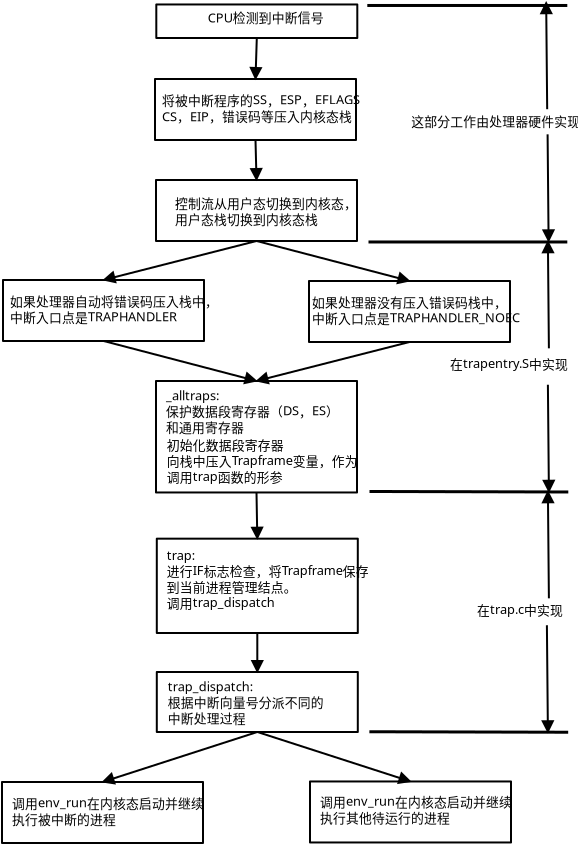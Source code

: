 <?xml version="1.0" encoding="UTF-8"?>
<dia:diagram xmlns:dia="http://www.lysator.liu.se/~alla/dia/">
  <dia:layer name="Background" visible="true">
    <dia:object type="Standard - Box" version="0" id="O0">
      <dia:attribute name="obj_pos">
        <dia:point val="8.45,0.375"/>
      </dia:attribute>
      <dia:attribute name="obj_bb">
        <dia:rectangle val="8.4,0.325;18.55,2.1"/>
      </dia:attribute>
      <dia:attribute name="elem_corner">
        <dia:point val="8.45,0.375"/>
      </dia:attribute>
      <dia:attribute name="elem_width">
        <dia:real val="10.05"/>
      </dia:attribute>
      <dia:attribute name="elem_height">
        <dia:real val="1.675"/>
      </dia:attribute>
      <dia:attribute name="show_background">
        <dia:boolean val="false"/>
      </dia:attribute>
      <dia:attribute name="corner_radius">
        <dia:real val="1.175e-38"/>
      </dia:attribute>
    </dia:object>
    <dia:object type="Standard - Text" version="1" id="O1">
      <dia:attribute name="obj_pos">
        <dia:point val="11.025,1.275"/>
      </dia:attribute>
      <dia:attribute name="obj_bb">
        <dia:rectangle val="11.025,0.711;16.385,1.651"/>
      </dia:attribute>
      <dia:attribute name="text">
        <dia:composite type="text">
          <dia:attribute name="string">
            <dia:string>#CPU检测到中断信号#</dia:string>
          </dia:attribute>
          <dia:attribute name="font">
            <dia:font family="sans" style="0" name="Helvetica"/>
          </dia:attribute>
          <dia:attribute name="height">
            <dia:real val="0.8"/>
          </dia:attribute>
          <dia:attribute name="pos">
            <dia:point val="11.025,1.275"/>
          </dia:attribute>
          <dia:attribute name="color">
            <dia:color val="#000000"/>
          </dia:attribute>
          <dia:attribute name="alignment">
            <dia:enum val="0"/>
          </dia:attribute>
        </dia:composite>
      </dia:attribute>
      <dia:attribute name="valign">
        <dia:enum val="3"/>
      </dia:attribute>
    </dia:object>
    <dia:object type="Standard - Box" version="0" id="O2">
      <dia:attribute name="obj_pos">
        <dia:point val="8.385,4.1"/>
      </dia:attribute>
      <dia:attribute name="obj_bb">
        <dia:rectangle val="8.335,4.05;18.485,7.2"/>
      </dia:attribute>
      <dia:attribute name="elem_corner">
        <dia:point val="8.385,4.1"/>
      </dia:attribute>
      <dia:attribute name="elem_width">
        <dia:real val="10.05"/>
      </dia:attribute>
      <dia:attribute name="elem_height">
        <dia:real val="3.05"/>
      </dia:attribute>
      <dia:attribute name="show_background">
        <dia:boolean val="false"/>
      </dia:attribute>
      <dia:attribute name="corner_radius">
        <dia:real val="1.175e-38"/>
      </dia:attribute>
    </dia:object>
    <dia:object type="Standard - Text" version="1" id="O3">
      <dia:attribute name="obj_pos">
        <dia:point val="8.735,5.414"/>
      </dia:attribute>
      <dia:attribute name="obj_bb">
        <dia:rectangle val="8.735,4.85;18.178,6.59"/>
      </dia:attribute>
      <dia:attribute name="text">
        <dia:composite type="text">
          <dia:attribute name="string">
            <dia:string>#将被中断程序的SS，ESP，EFLAGS
CS，EIP，错误码等压入内核态栈#</dia:string>
          </dia:attribute>
          <dia:attribute name="font">
            <dia:font family="sans" style="0" name="Helvetica"/>
          </dia:attribute>
          <dia:attribute name="height">
            <dia:real val="0.8"/>
          </dia:attribute>
          <dia:attribute name="pos">
            <dia:point val="8.735,5.414"/>
          </dia:attribute>
          <dia:attribute name="color">
            <dia:color val="#000000"/>
          </dia:attribute>
          <dia:attribute name="alignment">
            <dia:enum val="0"/>
          </dia:attribute>
        </dia:composite>
      </dia:attribute>
      <dia:attribute name="valign">
        <dia:enum val="3"/>
      </dia:attribute>
    </dia:object>
    <dia:object type="Standard - Box" version="0" id="O4">
      <dia:attribute name="obj_pos">
        <dia:point val="8.435,9.15"/>
      </dia:attribute>
      <dia:attribute name="obj_bb">
        <dia:rectangle val="8.385,9.1;18.535,12.25"/>
      </dia:attribute>
      <dia:attribute name="elem_corner">
        <dia:point val="8.435,9.15"/>
      </dia:attribute>
      <dia:attribute name="elem_width">
        <dia:real val="10.05"/>
      </dia:attribute>
      <dia:attribute name="elem_height">
        <dia:real val="3.05"/>
      </dia:attribute>
      <dia:attribute name="show_background">
        <dia:boolean val="false"/>
      </dia:attribute>
      <dia:attribute name="corner_radius">
        <dia:real val="1.175e-38"/>
      </dia:attribute>
    </dia:object>
    <dia:object type="Standard - Text" version="1" id="O5">
      <dia:attribute name="obj_pos">
        <dia:point val="9.385,10.564"/>
      </dia:attribute>
      <dia:attribute name="obj_bb">
        <dia:rectangle val="9.385,10.0;17.735,11.716"/>
      </dia:attribute>
      <dia:attribute name="text">
        <dia:composite type="text">
          <dia:attribute name="string">
            <dia:string>#控制流从用户态切换到内核态，
用户态栈切换到内核态栈#</dia:string>
          </dia:attribute>
          <dia:attribute name="font">
            <dia:font family="sans" style="0" name="Helvetica"/>
          </dia:attribute>
          <dia:attribute name="height">
            <dia:real val="0.8"/>
          </dia:attribute>
          <dia:attribute name="pos">
            <dia:point val="9.385,10.564"/>
          </dia:attribute>
          <dia:attribute name="color">
            <dia:color val="#000000"/>
          </dia:attribute>
          <dia:attribute name="alignment">
            <dia:enum val="0"/>
          </dia:attribute>
        </dia:composite>
      </dia:attribute>
      <dia:attribute name="valign">
        <dia:enum val="3"/>
      </dia:attribute>
    </dia:object>
    <dia:object type="Standard - Box" version="0" id="O6">
      <dia:attribute name="obj_pos">
        <dia:point val="8.435,19.2"/>
      </dia:attribute>
      <dia:attribute name="obj_bb">
        <dia:rectangle val="8.385,19.15;18.535,24.825"/>
      </dia:attribute>
      <dia:attribute name="elem_corner">
        <dia:point val="8.435,19.2"/>
      </dia:attribute>
      <dia:attribute name="elem_width">
        <dia:real val="10.05"/>
      </dia:attribute>
      <dia:attribute name="elem_height">
        <dia:real val="5.575"/>
      </dia:attribute>
      <dia:attribute name="show_background">
        <dia:boolean val="false"/>
      </dia:attribute>
      <dia:attribute name="corner_radius">
        <dia:real val="1.175e-38"/>
      </dia:attribute>
    </dia:object>
    <dia:object type="Standard - Text" version="1" id="O7">
      <dia:attribute name="obj_pos">
        <dia:point val="8.935,20.164"/>
      </dia:attribute>
      <dia:attribute name="obj_bb">
        <dia:rectangle val="8.935,19.607;17.056,22.139"/>
      </dia:attribute>
      <dia:attribute name="text">
        <dia:composite type="text">
          <dia:attribute name="string">
            <dia:string>#_alltraps:
保护数据段寄存器（DS，ES）
和通用寄存器#</dia:string>
          </dia:attribute>
          <dia:attribute name="font">
            <dia:font family="sans" style="0" name="Helvetica"/>
          </dia:attribute>
          <dia:attribute name="height">
            <dia:real val="0.8"/>
          </dia:attribute>
          <dia:attribute name="pos">
            <dia:point val="8.935,20.164"/>
          </dia:attribute>
          <dia:attribute name="color">
            <dia:color val="#000000"/>
          </dia:attribute>
          <dia:attribute name="alignment">
            <dia:enum val="0"/>
          </dia:attribute>
        </dia:composite>
      </dia:attribute>
      <dia:attribute name="valign">
        <dia:enum val="3"/>
      </dia:attribute>
    </dia:object>
    <dia:object type="Standard - Text" version="1" id="O8">
      <dia:attribute name="obj_pos">
        <dia:point val="8.975,22.649"/>
      </dia:attribute>
      <dia:attribute name="obj_bb">
        <dia:rectangle val="8.975,22.085;17.906,24.617"/>
      </dia:attribute>
      <dia:attribute name="text">
        <dia:composite type="text">
          <dia:attribute name="string">
            <dia:string>#初始化数据段寄存器
向栈中压入Trapframe变量，作为
调用trap函数的形参#</dia:string>
          </dia:attribute>
          <dia:attribute name="font">
            <dia:font family="sans" style="0" name="Helvetica"/>
          </dia:attribute>
          <dia:attribute name="height">
            <dia:real val="0.8"/>
          </dia:attribute>
          <dia:attribute name="pos">
            <dia:point val="8.975,22.649"/>
          </dia:attribute>
          <dia:attribute name="color">
            <dia:color val="#000000"/>
          </dia:attribute>
          <dia:attribute name="alignment">
            <dia:enum val="0"/>
          </dia:attribute>
        </dia:composite>
      </dia:attribute>
      <dia:attribute name="valign">
        <dia:enum val="3"/>
      </dia:attribute>
    </dia:object>
    <dia:object type="Standard - Box" version="0" id="O9">
      <dia:attribute name="obj_pos">
        <dia:point val="8.475,27.085"/>
      </dia:attribute>
      <dia:attribute name="obj_bb">
        <dia:rectangle val="8.425,27.035;18.575,31.85"/>
      </dia:attribute>
      <dia:attribute name="elem_corner">
        <dia:point val="8.475,27.085"/>
      </dia:attribute>
      <dia:attribute name="elem_width">
        <dia:real val="10.05"/>
      </dia:attribute>
      <dia:attribute name="elem_height">
        <dia:real val="4.715"/>
      </dia:attribute>
      <dia:attribute name="show_background">
        <dia:boolean val="false"/>
      </dia:attribute>
      <dia:attribute name="corner_radius">
        <dia:real val="1.175e-38"/>
      </dia:attribute>
    </dia:object>
    <dia:object type="Standard - Text" version="1" id="O10">
      <dia:attribute name="obj_pos">
        <dia:point val="8.975,28.149"/>
      </dia:attribute>
      <dia:attribute name="obj_bb">
        <dia:rectangle val="8.975,27.59;18.414,30.924"/>
      </dia:attribute>
      <dia:attribute name="text">
        <dia:composite type="text">
          <dia:attribute name="string">
            <dia:string>#trap:
进行IF标志检查，将Trapframe保存
到当前进程管理结点。
调用trap_dispatch#</dia:string>
          </dia:attribute>
          <dia:attribute name="font">
            <dia:font family="sans" style="0" name="Helvetica"/>
          </dia:attribute>
          <dia:attribute name="height">
            <dia:real val="0.8"/>
          </dia:attribute>
          <dia:attribute name="pos">
            <dia:point val="8.975,28.149"/>
          </dia:attribute>
          <dia:attribute name="color">
            <dia:color val="#000000"/>
          </dia:attribute>
          <dia:attribute name="alignment">
            <dia:enum val="0"/>
          </dia:attribute>
        </dia:composite>
      </dia:attribute>
      <dia:attribute name="valign">
        <dia:enum val="3"/>
      </dia:attribute>
    </dia:object>
    <dia:object type="Standard - Box" version="0" id="O11">
      <dia:attribute name="obj_pos">
        <dia:point val="8.475,33.75"/>
      </dia:attribute>
      <dia:attribute name="obj_bb">
        <dia:rectangle val="8.425,33.7;18.575,36.8"/>
      </dia:attribute>
      <dia:attribute name="elem_corner">
        <dia:point val="8.475,33.75"/>
      </dia:attribute>
      <dia:attribute name="elem_width">
        <dia:real val="10.05"/>
      </dia:attribute>
      <dia:attribute name="elem_height">
        <dia:real val="3"/>
      </dia:attribute>
      <dia:attribute name="show_background">
        <dia:boolean val="false"/>
      </dia:attribute>
      <dia:attribute name="corner_radius">
        <dia:real val="1.175e-38"/>
      </dia:attribute>
    </dia:object>
    <dia:object type="Standard - Text" version="1" id="O12">
      <dia:attribute name="obj_pos">
        <dia:point val="9.025,34.712"/>
      </dia:attribute>
      <dia:attribute name="obj_bb">
        <dia:rectangle val="9.025,34.155;16.182,36.679"/>
      </dia:attribute>
      <dia:attribute name="text">
        <dia:composite type="text">
          <dia:attribute name="string">
            <dia:string>#trap_dispatch:
根据中断向量号分派不同的
中断处理过程#</dia:string>
          </dia:attribute>
          <dia:attribute name="font">
            <dia:font family="sans" style="0" name="Helvetica"/>
          </dia:attribute>
          <dia:attribute name="height">
            <dia:real val="0.8"/>
          </dia:attribute>
          <dia:attribute name="pos">
            <dia:point val="9.025,34.712"/>
          </dia:attribute>
          <dia:attribute name="color">
            <dia:color val="#000000"/>
          </dia:attribute>
          <dia:attribute name="alignment">
            <dia:enum val="0"/>
          </dia:attribute>
        </dia:composite>
      </dia:attribute>
      <dia:attribute name="valign">
        <dia:enum val="3"/>
      </dia:attribute>
    </dia:object>
    <dia:object type="Standard - Box" version="0" id="O13">
      <dia:attribute name="obj_pos">
        <dia:point val="0.735,39.25"/>
      </dia:attribute>
      <dia:attribute name="obj_bb">
        <dia:rectangle val="0.685,39.2;10.835,42.35"/>
      </dia:attribute>
      <dia:attribute name="elem_corner">
        <dia:point val="0.735,39.25"/>
      </dia:attribute>
      <dia:attribute name="elem_width">
        <dia:real val="10.05"/>
      </dia:attribute>
      <dia:attribute name="elem_height">
        <dia:real val="3.05"/>
      </dia:attribute>
      <dia:attribute name="show_background">
        <dia:boolean val="false"/>
      </dia:attribute>
      <dia:attribute name="corner_radius">
        <dia:real val="1.175e-38"/>
      </dia:attribute>
    </dia:object>
    <dia:object type="Standard - Text" version="1" id="O14">
      <dia:attribute name="obj_pos">
        <dia:point val="1.235,40.564"/>
      </dia:attribute>
      <dia:attribute name="obj_bb">
        <dia:rectangle val="1.235,40;10.141,41.728"/>
      </dia:attribute>
      <dia:attribute name="text">
        <dia:composite type="text">
          <dia:attribute name="string">
            <dia:string>#调用env_run在内核态启动并继续
执行被中断的进程#</dia:string>
          </dia:attribute>
          <dia:attribute name="font">
            <dia:font family="sans" style="0" name="Helvetica"/>
          </dia:attribute>
          <dia:attribute name="height">
            <dia:real val="0.8"/>
          </dia:attribute>
          <dia:attribute name="pos">
            <dia:point val="1.235,40.564"/>
          </dia:attribute>
          <dia:attribute name="color">
            <dia:color val="#000000"/>
          </dia:attribute>
          <dia:attribute name="alignment">
            <dia:enum val="0"/>
          </dia:attribute>
        </dia:composite>
      </dia:attribute>
      <dia:attribute name="valign">
        <dia:enum val="3"/>
      </dia:attribute>
    </dia:object>
    <dia:object type="Standard - Box" version="0" id="O15">
      <dia:attribute name="obj_pos">
        <dia:point val="0.785,14.15"/>
      </dia:attribute>
      <dia:attribute name="obj_bb">
        <dia:rectangle val="0.735,14.1;10.885,17.25"/>
      </dia:attribute>
      <dia:attribute name="elem_corner">
        <dia:point val="0.785,14.15"/>
      </dia:attribute>
      <dia:attribute name="elem_width">
        <dia:real val="10.05"/>
      </dia:attribute>
      <dia:attribute name="elem_height">
        <dia:real val="3.05"/>
      </dia:attribute>
      <dia:attribute name="show_background">
        <dia:boolean val="false"/>
      </dia:attribute>
      <dia:attribute name="corner_radius">
        <dia:real val="1.175e-38"/>
      </dia:attribute>
    </dia:object>
    <dia:object type="Standard - Box" version="0" id="O16">
      <dia:attribute name="obj_pos">
        <dia:point val="16.085,14.2"/>
      </dia:attribute>
      <dia:attribute name="obj_bb">
        <dia:rectangle val="16.035,14.15;26.185,17.3"/>
      </dia:attribute>
      <dia:attribute name="elem_corner">
        <dia:point val="16.085,14.2"/>
      </dia:attribute>
      <dia:attribute name="elem_width">
        <dia:real val="10.05"/>
      </dia:attribute>
      <dia:attribute name="elem_height">
        <dia:real val="3.05"/>
      </dia:attribute>
      <dia:attribute name="show_background">
        <dia:boolean val="false"/>
      </dia:attribute>
      <dia:attribute name="corner_radius">
        <dia:real val="1.175e-38"/>
      </dia:attribute>
    </dia:object>
    <dia:object type="Standard - Text" version="1" id="O17">
      <dia:attribute name="obj_pos">
        <dia:point val="1.135,15.464"/>
      </dia:attribute>
      <dia:attribute name="obj_bb">
        <dia:rectangle val="1.135,14.9;10.678,16.628"/>
      </dia:attribute>
      <dia:attribute name="text">
        <dia:composite type="text">
          <dia:attribute name="string">
            <dia:string>#如果处理器自动将错误码压入栈中，
中断入口点是TRAPHANDLER#</dia:string>
          </dia:attribute>
          <dia:attribute name="font">
            <dia:font family="sans" style="0" name="Helvetica"/>
          </dia:attribute>
          <dia:attribute name="height">
            <dia:real val="0.8"/>
          </dia:attribute>
          <dia:attribute name="pos">
            <dia:point val="1.135,15.464"/>
          </dia:attribute>
          <dia:attribute name="color">
            <dia:color val="#000000"/>
          </dia:attribute>
          <dia:attribute name="alignment">
            <dia:enum val="0"/>
          </dia:attribute>
        </dia:composite>
      </dia:attribute>
      <dia:attribute name="valign">
        <dia:enum val="3"/>
      </dia:attribute>
    </dia:object>
    <dia:object type="Standard - Text" version="1" id="O18">
      <dia:attribute name="obj_pos">
        <dia:point val="16.235,15.514"/>
      </dia:attribute>
      <dia:attribute name="obj_bb">
        <dia:rectangle val="16.235,14.95;26.096,16.678"/>
      </dia:attribute>
      <dia:attribute name="text">
        <dia:composite type="text">
          <dia:attribute name="string">
            <dia:string>#如果处理器没有压入错误码栈中，
中断入口点是TRAPHANDLER_NOEC#</dia:string>
          </dia:attribute>
          <dia:attribute name="font">
            <dia:font family="sans" style="0" name="Helvetica"/>
          </dia:attribute>
          <dia:attribute name="height">
            <dia:real val="0.8"/>
          </dia:attribute>
          <dia:attribute name="pos">
            <dia:point val="16.235,15.514"/>
          </dia:attribute>
          <dia:attribute name="color">
            <dia:color val="#000000"/>
          </dia:attribute>
          <dia:attribute name="alignment">
            <dia:enum val="0"/>
          </dia:attribute>
        </dia:composite>
      </dia:attribute>
      <dia:attribute name="valign">
        <dia:enum val="3"/>
      </dia:attribute>
    </dia:object>
    <dia:object type="Standard - Box" version="0" id="O19">
      <dia:attribute name="obj_pos">
        <dia:point val="16.135,39.225"/>
      </dia:attribute>
      <dia:attribute name="obj_bb">
        <dia:rectangle val="16.085,39.175;26.235,42.325"/>
      </dia:attribute>
      <dia:attribute name="elem_corner">
        <dia:point val="16.135,39.225"/>
      </dia:attribute>
      <dia:attribute name="elem_width">
        <dia:real val="10.05"/>
      </dia:attribute>
      <dia:attribute name="elem_height">
        <dia:real val="3.05"/>
      </dia:attribute>
      <dia:attribute name="show_background">
        <dia:boolean val="false"/>
      </dia:attribute>
      <dia:attribute name="corner_radius">
        <dia:real val="1.175e-38"/>
      </dia:attribute>
    </dia:object>
    <dia:object type="Standard - Text" version="1" id="O20">
      <dia:attribute name="obj_pos">
        <dia:point val="16.635,40.489"/>
      </dia:attribute>
      <dia:attribute name="obj_bb">
        <dia:rectangle val="16.635,39.925;25.541,41.653"/>
      </dia:attribute>
      <dia:attribute name="text">
        <dia:composite type="text">
          <dia:attribute name="string">
            <dia:string>#调用env_run在内核态启动并继续
执行其他待运行的进程#</dia:string>
          </dia:attribute>
          <dia:attribute name="font">
            <dia:font family="sans" style="0" name="Helvetica"/>
          </dia:attribute>
          <dia:attribute name="height">
            <dia:real val="0.8"/>
          </dia:attribute>
          <dia:attribute name="pos">
            <dia:point val="16.635,40.489"/>
          </dia:attribute>
          <dia:attribute name="color">
            <dia:color val="#000000"/>
          </dia:attribute>
          <dia:attribute name="alignment">
            <dia:enum val="0"/>
          </dia:attribute>
        </dia:composite>
      </dia:attribute>
      <dia:attribute name="valign">
        <dia:enum val="3"/>
      </dia:attribute>
    </dia:object>
    <dia:object type="Standard - Line" version="0" id="O21">
      <dia:attribute name="obj_pos">
        <dia:point val="13.41,7.15"/>
      </dia:attribute>
      <dia:attribute name="obj_bb">
        <dia:rectangle val="12.959,7.099;13.961,9.212"/>
      </dia:attribute>
      <dia:attribute name="conn_endpoints">
        <dia:point val="13.41,7.15"/>
        <dia:point val="13.46,9.15"/>
      </dia:attribute>
      <dia:attribute name="numcp">
        <dia:int val="1"/>
      </dia:attribute>
      <dia:attribute name="end_arrow">
        <dia:enum val="3"/>
      </dia:attribute>
      <dia:attribute name="end_arrow_length">
        <dia:real val="0.5"/>
      </dia:attribute>
      <dia:attribute name="end_arrow_width">
        <dia:real val="0.5"/>
      </dia:attribute>
      <dia:connections>
        <dia:connection handle="0" to="O2" connection="6"/>
        <dia:connection handle="1" to="O4" connection="1"/>
      </dia:connections>
    </dia:object>
    <dia:object type="Standard - Line" version="0" id="O22">
      <dia:attribute name="obj_pos">
        <dia:point val="13.46,12.2"/>
      </dia:attribute>
      <dia:attribute name="obj_bb">
        <dia:rectangle val="5.638,12.139;13.521,14.647"/>
      </dia:attribute>
      <dia:attribute name="conn_endpoints">
        <dia:point val="13.46,12.2"/>
        <dia:point val="5.81,14.15"/>
      </dia:attribute>
      <dia:attribute name="numcp">
        <dia:int val="1"/>
      </dia:attribute>
      <dia:attribute name="end_arrow">
        <dia:enum val="3"/>
      </dia:attribute>
      <dia:attribute name="end_arrow_length">
        <dia:real val="0.5"/>
      </dia:attribute>
      <dia:attribute name="end_arrow_width">
        <dia:real val="0.5"/>
      </dia:attribute>
      <dia:connections>
        <dia:connection handle="0" to="O4" connection="6"/>
        <dia:connection handle="1" to="O15" connection="1"/>
      </dia:connections>
    </dia:object>
    <dia:object type="Standard - Line" version="0" id="O23">
      <dia:attribute name="obj_pos">
        <dia:point val="13.46,12.2"/>
      </dia:attribute>
      <dia:attribute name="obj_bb">
        <dia:rectangle val="13.399,12.139;21.285,14.696"/>
      </dia:attribute>
      <dia:attribute name="conn_endpoints">
        <dia:point val="13.46,12.2"/>
        <dia:point val="21.11,14.2"/>
      </dia:attribute>
      <dia:attribute name="numcp">
        <dia:int val="1"/>
      </dia:attribute>
      <dia:attribute name="end_arrow">
        <dia:enum val="3"/>
      </dia:attribute>
      <dia:attribute name="end_arrow_length">
        <dia:real val="0.5"/>
      </dia:attribute>
      <dia:attribute name="end_arrow_width">
        <dia:real val="0.5"/>
      </dia:attribute>
      <dia:connections>
        <dia:connection handle="0" to="O4" connection="6"/>
        <dia:connection handle="1" to="O16" connection="1"/>
      </dia:connections>
    </dia:object>
    <dia:object type="Standard - Line" version="0" id="O24">
      <dia:attribute name="obj_pos">
        <dia:point val="5.81,17.2"/>
      </dia:attribute>
      <dia:attribute name="obj_bb">
        <dia:rectangle val="5.749,17.139;13.635,19.696"/>
      </dia:attribute>
      <dia:attribute name="conn_endpoints">
        <dia:point val="5.81,17.2"/>
        <dia:point val="13.46,19.2"/>
      </dia:attribute>
      <dia:attribute name="numcp">
        <dia:int val="1"/>
      </dia:attribute>
      <dia:attribute name="end_arrow">
        <dia:enum val="3"/>
      </dia:attribute>
      <dia:attribute name="end_arrow_length">
        <dia:real val="0.5"/>
      </dia:attribute>
      <dia:attribute name="end_arrow_width">
        <dia:real val="0.5"/>
      </dia:attribute>
      <dia:connections>
        <dia:connection handle="0" to="O15" connection="6"/>
        <dia:connection handle="1" to="O6" connection="1"/>
      </dia:connections>
    </dia:object>
    <dia:object type="Standard - Line" version="0" id="O25">
      <dia:attribute name="obj_pos">
        <dia:point val="21.11,17.25"/>
      </dia:attribute>
      <dia:attribute name="obj_bb">
        <dia:rectangle val="13.288,17.189;21.171,19.697"/>
      </dia:attribute>
      <dia:attribute name="conn_endpoints">
        <dia:point val="21.11,17.25"/>
        <dia:point val="13.46,19.2"/>
      </dia:attribute>
      <dia:attribute name="numcp">
        <dia:int val="1"/>
      </dia:attribute>
      <dia:attribute name="end_arrow">
        <dia:enum val="3"/>
      </dia:attribute>
      <dia:attribute name="end_arrow_length">
        <dia:real val="0.5"/>
      </dia:attribute>
      <dia:attribute name="end_arrow_width">
        <dia:real val="0.5"/>
      </dia:attribute>
      <dia:connections>
        <dia:connection handle="0" to="O16" connection="6"/>
        <dia:connection handle="1" to="O6" connection="1"/>
      </dia:connections>
    </dia:object>
    <dia:object type="Standard - Line" version="0" id="O26">
      <dia:attribute name="obj_pos">
        <dia:point val="13.46,24.775"/>
      </dia:attribute>
      <dia:attribute name="obj_bb">
        <dia:rectangle val="12.999,24.724;14.001,27.144"/>
      </dia:attribute>
      <dia:attribute name="conn_endpoints">
        <dia:point val="13.46,24.775"/>
        <dia:point val="13.5,27.085"/>
      </dia:attribute>
      <dia:attribute name="numcp">
        <dia:int val="1"/>
      </dia:attribute>
      <dia:attribute name="end_arrow">
        <dia:enum val="3"/>
      </dia:attribute>
      <dia:attribute name="end_arrow_length">
        <dia:real val="0.5"/>
      </dia:attribute>
      <dia:attribute name="end_arrow_width">
        <dia:real val="0.5"/>
      </dia:attribute>
      <dia:connections>
        <dia:connection handle="0" to="O6" connection="6"/>
        <dia:connection handle="1" to="O9" connection="1"/>
      </dia:connections>
    </dia:object>
    <dia:object type="Standard - Line" version="0" id="O27">
      <dia:attribute name="obj_pos">
        <dia:point val="13.5,31.8"/>
      </dia:attribute>
      <dia:attribute name="obj_bb">
        <dia:rectangle val="13,31.75;14,33.8"/>
      </dia:attribute>
      <dia:attribute name="conn_endpoints">
        <dia:point val="13.5,31.8"/>
        <dia:point val="13.5,33.75"/>
      </dia:attribute>
      <dia:attribute name="numcp">
        <dia:int val="1"/>
      </dia:attribute>
      <dia:attribute name="end_arrow">
        <dia:enum val="3"/>
      </dia:attribute>
      <dia:attribute name="end_arrow_length">
        <dia:real val="0.5"/>
      </dia:attribute>
      <dia:attribute name="end_arrow_width">
        <dia:real val="0.5"/>
      </dia:attribute>
      <dia:connections>
        <dia:connection handle="0" to="O9" connection="6"/>
        <dia:connection handle="1" to="O11" connection="1"/>
      </dia:connections>
    </dia:object>
    <dia:object type="Standard - Line" version="0" id="O28">
      <dia:attribute name="obj_pos">
        <dia:point val="13.5,36.75"/>
      </dia:attribute>
      <dia:attribute name="obj_bb">
        <dia:rectangle val="5.559,36.687;13.563,39.741"/>
      </dia:attribute>
      <dia:attribute name="conn_endpoints">
        <dia:point val="13.5,36.75"/>
        <dia:point val="5.76,39.25"/>
      </dia:attribute>
      <dia:attribute name="numcp">
        <dia:int val="1"/>
      </dia:attribute>
      <dia:attribute name="end_arrow">
        <dia:enum val="3"/>
      </dia:attribute>
      <dia:attribute name="end_arrow_length">
        <dia:real val="0.5"/>
      </dia:attribute>
      <dia:attribute name="end_arrow_width">
        <dia:real val="0.5"/>
      </dia:attribute>
      <dia:connections>
        <dia:connection handle="0" to="O11" connection="6"/>
        <dia:connection handle="1" to="O13" connection="1"/>
      </dia:connections>
    </dia:object>
    <dia:object type="Standard - Line" version="0" id="O29">
      <dia:attribute name="obj_pos">
        <dia:point val="13.5,36.75"/>
      </dia:attribute>
      <dia:attribute name="obj_bb">
        <dia:rectangle val="13.437,36.687;21.361,39.716"/>
      </dia:attribute>
      <dia:attribute name="conn_endpoints">
        <dia:point val="13.5,36.75"/>
        <dia:point val="21.16,39.225"/>
      </dia:attribute>
      <dia:attribute name="numcp">
        <dia:int val="1"/>
      </dia:attribute>
      <dia:attribute name="end_arrow">
        <dia:enum val="3"/>
      </dia:attribute>
      <dia:attribute name="end_arrow_length">
        <dia:real val="0.5"/>
      </dia:attribute>
      <dia:attribute name="end_arrow_width">
        <dia:real val="0.5"/>
      </dia:attribute>
      <dia:connections>
        <dia:connection handle="0" to="O11" connection="6"/>
        <dia:connection handle="1" to="O19" connection="1"/>
      </dia:connections>
    </dia:object>
    <dia:object type="Standard - Line" version="0" id="O30">
      <dia:attribute name="obj_pos">
        <dia:point val="13.475,2.05"/>
      </dia:attribute>
      <dia:attribute name="obj_bb">
        <dia:rectangle val="12.909,1.998;13.911,4.166"/>
      </dia:attribute>
      <dia:attribute name="conn_endpoints">
        <dia:point val="13.475,2.05"/>
        <dia:point val="13.41,4.1"/>
      </dia:attribute>
      <dia:attribute name="numcp">
        <dia:int val="1"/>
      </dia:attribute>
      <dia:attribute name="end_arrow">
        <dia:enum val="3"/>
      </dia:attribute>
      <dia:attribute name="end_arrow_length">
        <dia:real val="0.5"/>
      </dia:attribute>
      <dia:attribute name="end_arrow_width">
        <dia:real val="0.5"/>
      </dia:attribute>
      <dia:connections>
        <dia:connection handle="0" to="O0" connection="6"/>
        <dia:connection handle="1" to="O2" connection="1"/>
      </dia:connections>
    </dia:object>
    <dia:object type="Standard - Line" version="0" id="O31">
      <dia:attribute name="obj_pos">
        <dia:point val="19,0.425"/>
      </dia:attribute>
      <dia:attribute name="obj_bb">
        <dia:rectangle val="18.925,0.35;29.075,0.5"/>
      </dia:attribute>
      <dia:attribute name="conn_endpoints">
        <dia:point val="19,0.425"/>
        <dia:point val="29,0.425"/>
      </dia:attribute>
      <dia:attribute name="numcp">
        <dia:int val="1"/>
      </dia:attribute>
      <dia:attribute name="line_width">
        <dia:real val="0.15"/>
      </dia:attribute>
    </dia:object>
    <dia:object type="Standard - Line" version="0" id="O32">
      <dia:attribute name="obj_pos">
        <dia:point val="19.06,12.25"/>
      </dia:attribute>
      <dia:attribute name="obj_bb">
        <dia:rectangle val="18.985,12.175;29.075,12.325"/>
      </dia:attribute>
      <dia:attribute name="conn_endpoints">
        <dia:point val="19.06,12.25"/>
        <dia:point val="29,12.25"/>
      </dia:attribute>
      <dia:attribute name="numcp">
        <dia:int val="1"/>
      </dia:attribute>
      <dia:attribute name="line_width">
        <dia:real val="0.15"/>
      </dia:attribute>
    </dia:object>
    <dia:object type="Standard - Line" version="0" id="O33">
      <dia:attribute name="obj_pos">
        <dia:point val="19.11,24.725"/>
      </dia:attribute>
      <dia:attribute name="obj_bb">
        <dia:rectangle val="19.035,24.65;29.125,24.825"/>
      </dia:attribute>
      <dia:attribute name="conn_endpoints">
        <dia:point val="19.11,24.725"/>
        <dia:point val="29.05,24.75"/>
      </dia:attribute>
      <dia:attribute name="numcp">
        <dia:int val="1"/>
      </dia:attribute>
      <dia:attribute name="line_width">
        <dia:real val="0.15"/>
      </dia:attribute>
    </dia:object>
    <dia:object type="Standard - Line" version="0" id="O34">
      <dia:attribute name="obj_pos">
        <dia:point val="19.104,36.738"/>
      </dia:attribute>
      <dia:attribute name="obj_bb">
        <dia:rectangle val="19.029,36.663;29.12,36.838"/>
      </dia:attribute>
      <dia:attribute name="conn_endpoints">
        <dia:point val="19.104,36.738"/>
        <dia:point val="29.044,36.763"/>
      </dia:attribute>
      <dia:attribute name="numcp">
        <dia:int val="1"/>
      </dia:attribute>
      <dia:attribute name="line_width">
        <dia:real val="0.15"/>
      </dia:attribute>
    </dia:object>
    <dia:object type="Standard - Text" version="1" id="O35">
      <dia:attribute name="obj_pos">
        <dia:point val="21.194,6.463"/>
      </dia:attribute>
      <dia:attribute name="obj_bb">
        <dia:rectangle val="21.194,5.881;28.965,6.848"/>
      </dia:attribute>
      <dia:attribute name="text">
        <dia:composite type="text">
          <dia:attribute name="string">
            <dia:string>#这部分工作由处理器硬件实现#</dia:string>
          </dia:attribute>
          <dia:attribute name="font">
            <dia:font family="sans" style="0" name="Helvetica"/>
          </dia:attribute>
          <dia:attribute name="height">
            <dia:real val="0.8"/>
          </dia:attribute>
          <dia:attribute name="pos">
            <dia:point val="21.194,6.463"/>
          </dia:attribute>
          <dia:attribute name="color">
            <dia:color val="#000000"/>
          </dia:attribute>
          <dia:attribute name="alignment">
            <dia:enum val="0"/>
          </dia:attribute>
        </dia:composite>
      </dia:attribute>
      <dia:attribute name="valign">
        <dia:enum val="3"/>
      </dia:attribute>
    </dia:object>
    <dia:object type="Standard - Line" version="0" id="O36">
      <dia:attribute name="obj_pos">
        <dia:point val="27.944,0.263"/>
      </dia:attribute>
      <dia:attribute name="obj_bb">
        <dia:rectangle val="27.444,0.208;28.445,5.663"/>
      </dia:attribute>
      <dia:attribute name="conn_endpoints">
        <dia:point val="27.944,0.263"/>
        <dia:point val="27.994,5.612"/>
      </dia:attribute>
      <dia:attribute name="numcp">
        <dia:int val="1"/>
      </dia:attribute>
      <dia:attribute name="start_arrow">
        <dia:enum val="3"/>
      </dia:attribute>
      <dia:attribute name="start_arrow_length">
        <dia:real val="0.5"/>
      </dia:attribute>
      <dia:attribute name="start_arrow_width">
        <dia:real val="0.5"/>
      </dia:attribute>
    </dia:object>
    <dia:object type="Standard - Line" version="0" id="O37">
      <dia:attribute name="obj_pos">
        <dia:point val="28.03,12.217"/>
      </dia:attribute>
      <dia:attribute name="obj_bb">
        <dia:rectangle val="27.529,12.162;28.53,17.618"/>
      </dia:attribute>
      <dia:attribute name="conn_endpoints">
        <dia:point val="28.03,12.217"/>
        <dia:point val="28.08,17.567"/>
      </dia:attribute>
      <dia:attribute name="numcp">
        <dia:int val="1"/>
      </dia:attribute>
      <dia:attribute name="start_arrow">
        <dia:enum val="3"/>
      </dia:attribute>
      <dia:attribute name="start_arrow_length">
        <dia:real val="0.5"/>
      </dia:attribute>
      <dia:attribute name="start_arrow_width">
        <dia:real val="0.5"/>
      </dia:attribute>
    </dia:object>
    <dia:object type="Standard - Line" version="0" id="O38">
      <dia:attribute name="obj_pos">
        <dia:point val="28.015,6.867"/>
      </dia:attribute>
      <dia:attribute name="obj_bb">
        <dia:rectangle val="27.564,6.817;28.565,12.272"/>
      </dia:attribute>
      <dia:attribute name="conn_endpoints">
        <dia:point val="28.015,6.867"/>
        <dia:point val="28.065,12.217"/>
      </dia:attribute>
      <dia:attribute name="numcp">
        <dia:int val="1"/>
      </dia:attribute>
      <dia:attribute name="end_arrow">
        <dia:enum val="3"/>
      </dia:attribute>
      <dia:attribute name="end_arrow_length">
        <dia:real val="0.5"/>
      </dia:attribute>
      <dia:attribute name="end_arrow_width">
        <dia:real val="0.5"/>
      </dia:attribute>
    </dia:object>
    <dia:object type="Standard - Line" version="0" id="O39">
      <dia:attribute name="obj_pos">
        <dia:point val="28.03,19.388"/>
      </dia:attribute>
      <dia:attribute name="obj_bb">
        <dia:rectangle val="27.579,19.337;28.58,24.793"/>
      </dia:attribute>
      <dia:attribute name="conn_endpoints">
        <dia:point val="28.03,19.388"/>
        <dia:point val="28.08,24.738"/>
      </dia:attribute>
      <dia:attribute name="numcp">
        <dia:int val="1"/>
      </dia:attribute>
      <dia:attribute name="end_arrow">
        <dia:enum val="3"/>
      </dia:attribute>
      <dia:attribute name="end_arrow_length">
        <dia:real val="0.5"/>
      </dia:attribute>
      <dia:attribute name="end_arrow_width">
        <dia:real val="0.5"/>
      </dia:attribute>
    </dia:object>
    <dia:object type="Standard - Text" version="1" id="O40">
      <dia:attribute name="obj_pos">
        <dia:point val="23.129,18.602"/>
      </dia:attribute>
      <dia:attribute name="obj_bb">
        <dia:rectangle val="23.129,18.02;28.745,19.013"/>
      </dia:attribute>
      <dia:attribute name="text">
        <dia:composite type="text">
          <dia:attribute name="string">
            <dia:string>#在trapentry.S中实现#</dia:string>
          </dia:attribute>
          <dia:attribute name="font">
            <dia:font family="sans" style="0" name="Helvetica"/>
          </dia:attribute>
          <dia:attribute name="height">
            <dia:real val="0.8"/>
          </dia:attribute>
          <dia:attribute name="pos">
            <dia:point val="23.129,18.602"/>
          </dia:attribute>
          <dia:attribute name="color">
            <dia:color val="#000000"/>
          </dia:attribute>
          <dia:attribute name="alignment">
            <dia:enum val="0"/>
          </dia:attribute>
        </dia:composite>
      </dia:attribute>
      <dia:attribute name="valign">
        <dia:enum val="3"/>
      </dia:attribute>
    </dia:object>
    <dia:object type="Standard - Line" version="0" id="O41">
      <dia:attribute name="obj_pos">
        <dia:point val="28.03,24.717"/>
      </dia:attribute>
      <dia:attribute name="obj_bb">
        <dia:rectangle val="27.529,24.663;28.53,30.118"/>
      </dia:attribute>
      <dia:attribute name="conn_endpoints">
        <dia:point val="28.03,24.717"/>
        <dia:point val="28.08,30.067"/>
      </dia:attribute>
      <dia:attribute name="numcp">
        <dia:int val="1"/>
      </dia:attribute>
      <dia:attribute name="start_arrow">
        <dia:enum val="3"/>
      </dia:attribute>
      <dia:attribute name="start_arrow_length">
        <dia:real val="0.5"/>
      </dia:attribute>
      <dia:attribute name="start_arrow_width">
        <dia:real val="0.5"/>
      </dia:attribute>
    </dia:object>
    <dia:object type="Standard - Line" version="0" id="O42">
      <dia:attribute name="obj_pos">
        <dia:point val="27.98,31.413"/>
      </dia:attribute>
      <dia:attribute name="obj_bb">
        <dia:rectangle val="27.529,31.363;28.53,36.818"/>
      </dia:attribute>
      <dia:attribute name="conn_endpoints">
        <dia:point val="27.98,31.413"/>
        <dia:point val="28.03,36.763"/>
      </dia:attribute>
      <dia:attribute name="numcp">
        <dia:int val="1"/>
      </dia:attribute>
      <dia:attribute name="end_arrow">
        <dia:enum val="3"/>
      </dia:attribute>
      <dia:attribute name="end_arrow_length">
        <dia:real val="0.5"/>
      </dia:attribute>
      <dia:attribute name="end_arrow_width">
        <dia:real val="0.5"/>
      </dia:attribute>
    </dia:object>
    <dia:object type="Standard - Text" version="1" id="O43">
      <dia:attribute name="obj_pos">
        <dia:point val="24.479,30.902"/>
      </dia:attribute>
      <dia:attribute name="obj_bb">
        <dia:rectangle val="24.479,30.32;28.585,31.313"/>
      </dia:attribute>
      <dia:attribute name="text">
        <dia:composite type="text">
          <dia:attribute name="string">
            <dia:string>#在trap.c中实现#</dia:string>
          </dia:attribute>
          <dia:attribute name="font">
            <dia:font family="sans" style="0" name="Helvetica"/>
          </dia:attribute>
          <dia:attribute name="height">
            <dia:real val="0.8"/>
          </dia:attribute>
          <dia:attribute name="pos">
            <dia:point val="24.479,30.902"/>
          </dia:attribute>
          <dia:attribute name="color">
            <dia:color val="#000000"/>
          </dia:attribute>
          <dia:attribute name="alignment">
            <dia:enum val="0"/>
          </dia:attribute>
        </dia:composite>
      </dia:attribute>
      <dia:attribute name="valign">
        <dia:enum val="3"/>
      </dia:attribute>
    </dia:object>
  </dia:layer>
</dia:diagram>
